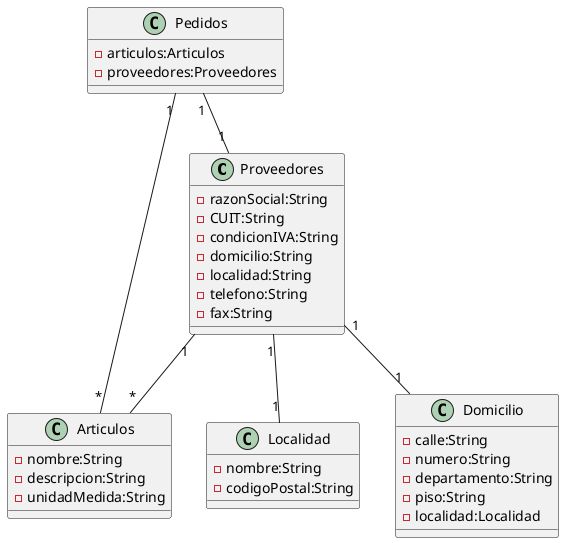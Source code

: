@startuml

class Proveedores{
	-razonSocial:String
	-CUIT:String
	-condicionIVA:String
	-domicilio:String
	-localidad:String
	-telefono:String
	-fax:String

}

class Articulos{
	-nombre:String
	-descripcion:String
	-unidadMedida:String


}

class Pedidos{
	-articulos:Articulos
	-proveedores:Proveedores


}
class Localidad{
	-nombre:String
	-codigoPostal:String


}

class Domicilio{
	-calle:String
	-numero:String
	-departamento:String
	-piso:String
	-localidad:Localidad


}
Proveedores "1" -- "*" Articulos
Proveedores "1" -- "1" Domicilio
Proveedores "1" -- "1" Localidad
Pedidos "1" -- "1" Proveedores
Pedidos "1" -- "*" Articulos


@enduml